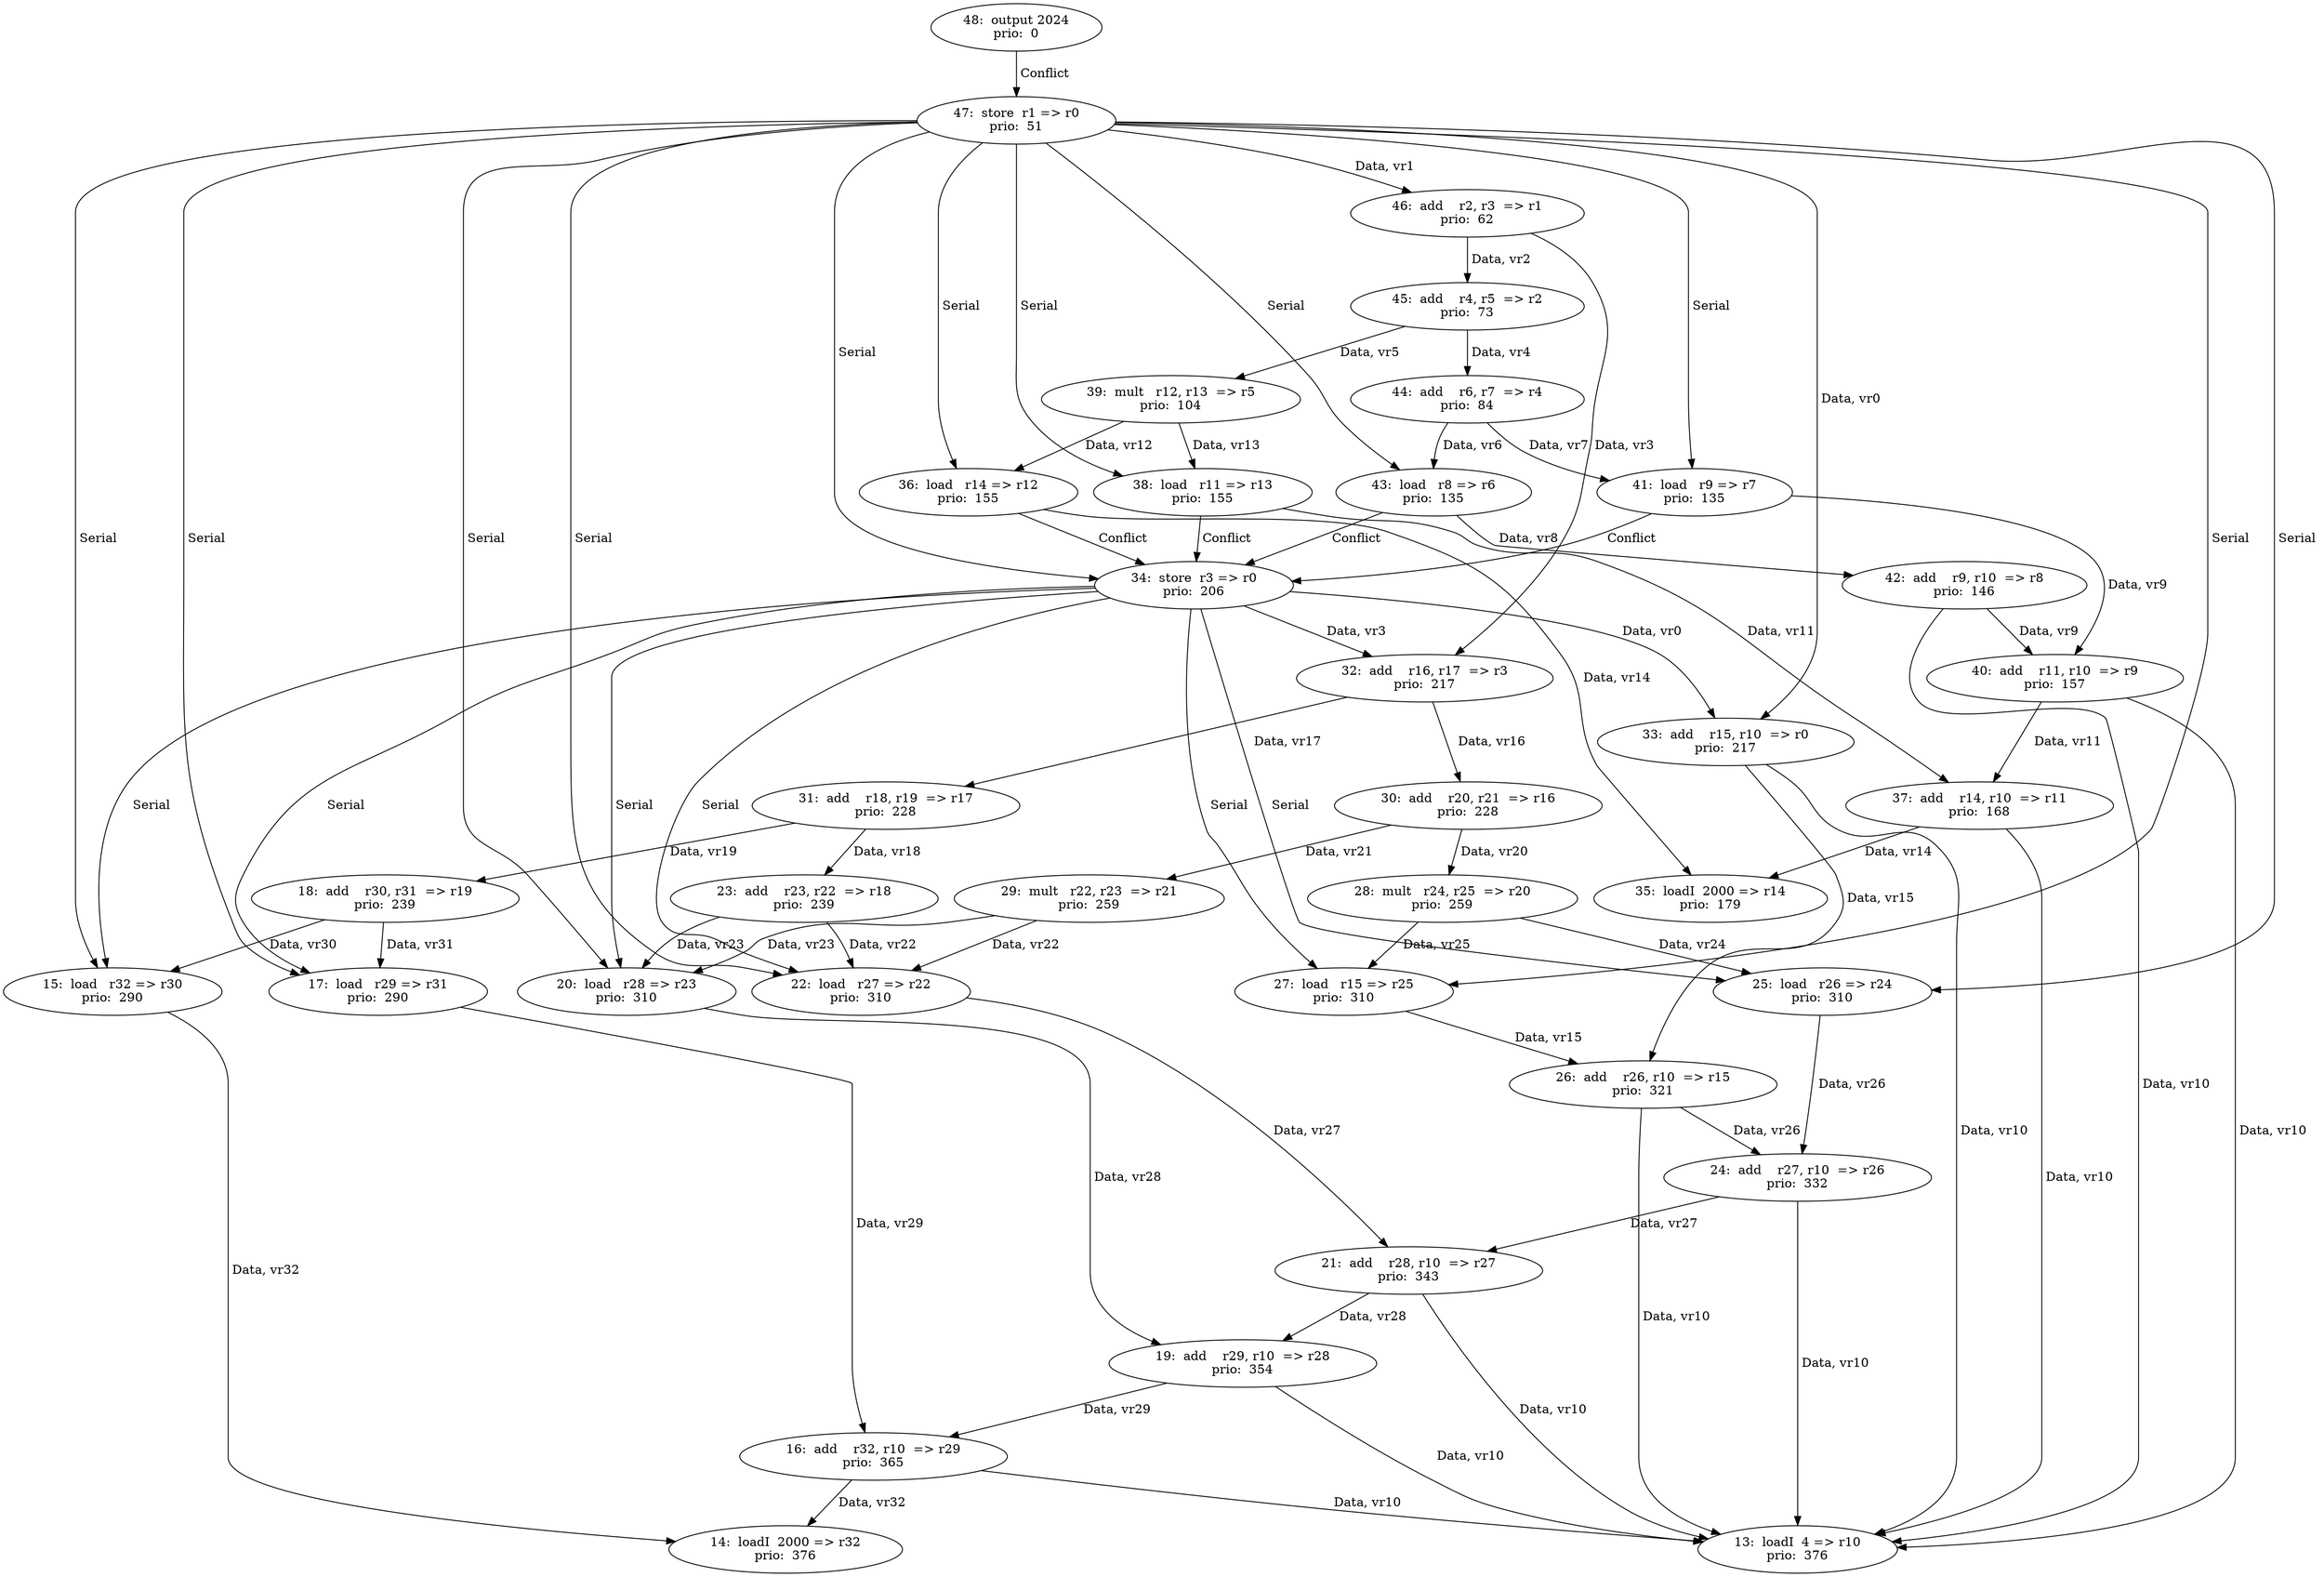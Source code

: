 digraph DG {
  13 [label="13:  loadI  4 => r10
prio:  376"];
  14 [label="14:  loadI  2000 => r32
prio:  376"];
  15 [label="15:  load   r32 => r30
prio:  290"];
  16 [label="16:  add    r32, r10  => r29
prio:  365"];
  17 [label="17:  load   r29 => r31
prio:  290"];
  18 [label="18:  add    r30, r31  => r19
prio:  239"];
  19 [label="19:  add    r29, r10  => r28
prio:  354"];
  20 [label="20:  load   r28 => r23
prio:  310"];
  21 [label="21:  add    r28, r10  => r27
prio:  343"];
  22 [label="22:  load   r27 => r22
prio:  310"];
  23 [label="23:  add    r23, r22  => r18
prio:  239"];
  24 [label="24:  add    r27, r10  => r26
prio:  332"];
  25 [label="25:  load   r26 => r24
prio:  310"];
  26 [label="26:  add    r26, r10  => r15
prio:  321"];
  27 [label="27:  load   r15 => r25
prio:  310"];
  28 [label="28:  mult   r24, r25  => r20
prio:  259"];
  29 [label="29:  mult   r22, r23  => r21
prio:  259"];
  30 [label="30:  add    r20, r21  => r16
prio:  228"];
  31 [label="31:  add    r18, r19  => r17
prio:  228"];
  32 [label="32:  add    r16, r17  => r3
prio:  217"];
  33 [label="33:  add    r15, r10  => r0
prio:  217"];
  34 [label="34:  store  r3 => r0
prio:  206"];
  35 [label="35:  loadI  2000 => r14
prio:  179"];
  36 [label="36:  load   r14 => r12
prio:  155"];
  37 [label="37:  add    r14, r10  => r11
prio:  168"];
  38 [label="38:  load   r11 => r13
prio:  155"];
  39 [label="39:  mult   r12, r13  => r5
prio:  104"];
  40 [label="40:  add    r11, r10  => r9
prio:  157"];
  41 [label="41:  load   r9 => r7
prio:  135"];
  42 [label="42:  add    r9, r10  => r8
prio:  146"];
  43 [label="43:  load   r8 => r6
prio:  135"];
  44 [label="44:  add    r6, r7  => r4
prio:  84"];
  45 [label="45:  add    r4, r5  => r2
prio:  73"];
  46 [label="46:  add    r2, r3  => r1
prio:  62"];
  47 [label="47:  store  r1 => r0
prio:  51"];
  48 [label="48:  output 2024
prio:  0"];
  15 -> 14 [ label=" Data, vr32"];
  16 -> 14 [ label=" Data, vr32"];
  16 -> 13 [ label=" Data, vr10"];
  17 -> 16 [ label=" Data, vr29"];
  18 -> 15 [ label=" Data, vr30"];
  18 -> 17 [ label=" Data, vr31"];
  19 -> 16 [ label=" Data, vr29"];
  19 -> 13 [ label=" Data, vr10"];
  20 -> 19 [ label=" Data, vr28"];
  21 -> 19 [ label=" Data, vr28"];
  21 -> 13 [ label=" Data, vr10"];
  22 -> 21 [ label=" Data, vr27"];
  23 -> 20 [ label=" Data, vr23"];
  23 -> 22 [ label=" Data, vr22"];
  24 -> 21 [ label=" Data, vr27"];
  24 -> 13 [ label=" Data, vr10"];
  25 -> 24 [ label=" Data, vr26"];
  26 -> 24 [ label=" Data, vr26"];
  26 -> 13 [ label=" Data, vr10"];
  27 -> 26 [ label=" Data, vr15"];
  28 -> 25 [ label=" Data, vr24"];
  28 -> 27 [ label=" Data, vr25"];
  29 -> 22 [ label=" Data, vr22"];
  29 -> 20 [ label=" Data, vr23"];
  30 -> 28 [ label=" Data, vr20"];
  30 -> 29 [ label=" Data, vr21"];
  31 -> 23 [ label=" Data, vr18"];
  31 -> 18 [ label=" Data, vr19"];
  32 -> 30 [ label=" Data, vr16"];
  32 -> 31 [ label=" Data, vr17"];
  33 -> 26 [ label=" Data, vr15"];
  33 -> 13 [ label=" Data, vr10"];
  34 -> 32 [ label=" Data, vr3"];
  34 -> 33 [ label=" Data, vr0"];
  34 -> 15[ label=" Serial "];
  34 -> 17[ label=" Serial "];
  34 -> 20[ label=" Serial "];
  34 -> 22[ label=" Serial "];
  34 -> 25[ label=" Serial "];
  34 -> 27[ label=" Serial "];
  36 -> 35 [ label=" Data, vr14"];
  36 -> 34 [ label=" Conflict "];
  37 -> 35 [ label=" Data, vr14"];
  37 -> 13 [ label=" Data, vr10"];
  38 -> 37 [ label=" Data, vr11"];
  38 -> 34 [ label=" Conflict "];
  39 -> 36 [ label=" Data, vr12"];
  39 -> 38 [ label=" Data, vr13"];
  40 -> 37 [ label=" Data, vr11"];
  40 -> 13 [ label=" Data, vr10"];
  41 -> 40 [ label=" Data, vr9"];
  41 -> 34 [ label=" Conflict "];
  42 -> 40 [ label=" Data, vr9"];
  42 -> 13 [ label=" Data, vr10"];
  43 -> 42 [ label=" Data, vr8"];
  43 -> 34 [ label=" Conflict "];
  44 -> 43 [ label=" Data, vr6"];
  44 -> 41 [ label=" Data, vr7"];
  45 -> 44 [ label=" Data, vr4"];
  45 -> 39 [ label=" Data, vr5"];
  46 -> 45 [ label=" Data, vr2"];
  46 -> 32 [ label=" Data, vr3"];
  47 -> 46 [ label=" Data, vr1"];
  47 -> 33 [ label=" Data, vr0"];
  47 -> 34[ label=" Serial "];
  47 -> 15[ label=" Serial "];
  47 -> 17[ label=" Serial "];
  47 -> 20[ label=" Serial "];
  47 -> 22[ label=" Serial "];
  47 -> 25[ label=" Serial "];
  47 -> 27[ label=" Serial "];
  47 -> 36[ label=" Serial "];
  47 -> 38[ label=" Serial "];
  47 -> 41[ label=" Serial "];
  47 -> 43[ label=" Serial "];
  48 -> 47 [ label=" Conflict "];
}
